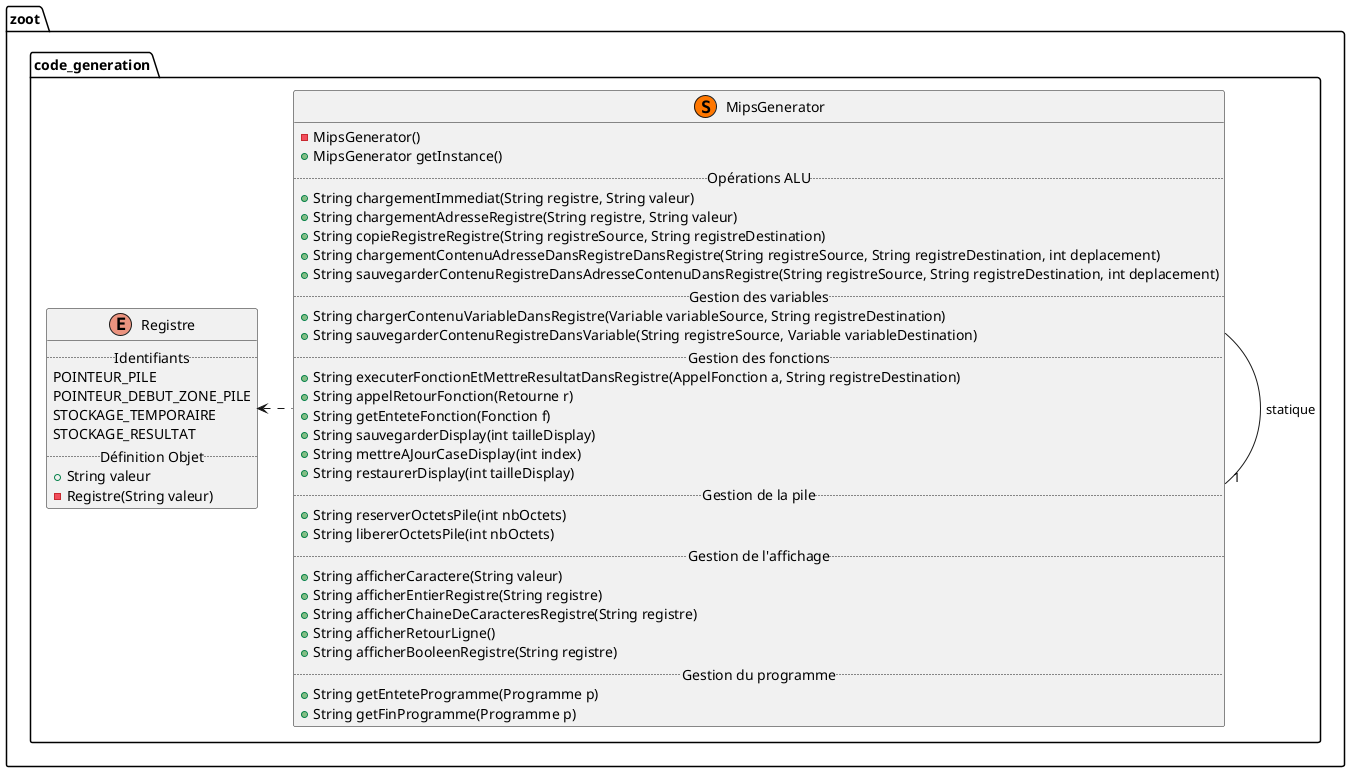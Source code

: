 @startuml "Package code_generation"

namespace zoot.code_generation {
    ' Includes
    ' Classes
    enum Registre{
        .. Identifiants ..
        POINTEUR_PILE
        POINTEUR_DEBUT_ZONE_PILE
        STOCKAGE_TEMPORAIRE
        STOCKAGE_RESULTAT
        .. Définition Objet ..
        + String valeur
        - Registre(String valeur)
    }

    class MipsGenerator << (S,#FF7700) >> {
        - MipsGenerator()
        + MipsGenerator getInstance()
        .. Opérations ALU ..
        + String chargementImmediat(String registre, String valeur)
        + String chargementAdresseRegistre(String registre, String valeur)
        + String copieRegistreRegistre(String registreSource, String registreDestination)
        + String chargementContenuAdresseDansRegistreDansRegistre(String registreSource, String registreDestination, int deplacement)
        + String sauvegarderContenuRegistreDansAdresseContenuDansRegistre(String registreSource, String registreDestination, int deplacement)
        .. Gestion des variables ..
        + String chargerContenuVariableDansRegistre(Variable variableSource, String registreDestination)
        + String sauvegarderContenuRegistreDansVariable(String registreSource, Variable variableDestination)
        .. Gestion des fonctions ..
        + String executerFonctionEtMettreResultatDansRegistre(AppelFonction a, String registreDestination)
        + String appelRetourFonction(Retourne r)
        + String getEnteteFonction(Fonction f)
        + String sauvegarderDisplay(int tailleDisplay)
        + String mettreAJourCaseDisplay(int index)
        + String restaurerDisplay(int tailleDisplay)
        .. Gestion de la pile ..
        + String reserverOctetsPile(int nbOctets)
        + String libererOctetsPile(int nbOctets)
        .. Gestion de l'affichage ..
        + String afficherCaractere(String valeur)
        + String afficherEntierRegistre(String registre)
        + String afficherChaineDeCaracteresRegistre(String registre)
        + String afficherRetourLigne()
        + String afficherBooleenRegistre(String registre)
        .. Gestion du programme ..
        + String getEnteteProgramme(Programme p)
        + String getFinProgramme(Programme p)
    }

    ' Relations entre les classes
    MipsGenerator -right-"1" MipsGenerator : statique
    MipsGenerator .left.> Registre

}
@enduml